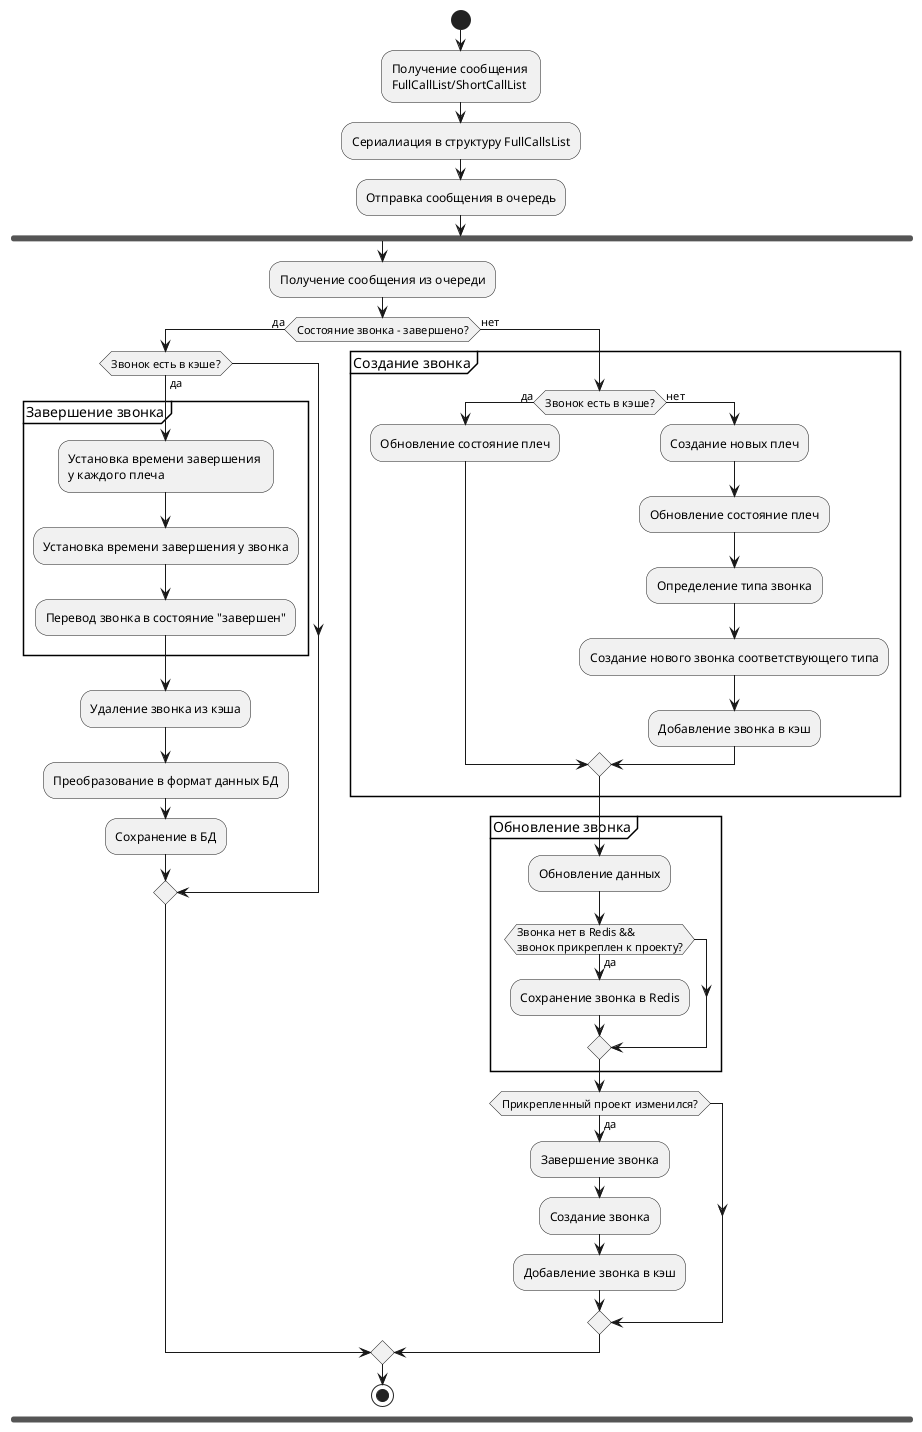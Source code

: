 @startuml

skinparam {
    monochrome true
}

start

:Получение сообщения \nFullCallList/ShortCallList;

:Сериалиация в структуру FullCallsList;

:Отправка сообщения в очередь;

fork

:Получение сообщения из очереди;

if (Состояние звонка - завершено?) then (да)
    if (Звонок есть в кэше?) then (да)
        partition "Завершение звонка" {
            :Установка времени завершения \nу каждого плеча;
            :Установка времени завершения у звонка;
            :Перевод звонка в состояние "завершен";
        }
        :Удаление звонка из кэша;
        :Преобразование в формат данных БД;
        :Сохранение в БД;
    endif
else (нет)
    partition "Создание звонка" {
        if (Звонок есть в кэше?) then (да)
            :Обновление состояние плеч;
        else (нет)
            :Создание новых плеч;
            :Обновление состояние плеч;
            'todo раскрыть как происходит определение?
            :Определение типа звонка;
            :Создание нового звонка соответствующего типа;
            :Добавление звонка в кэш;
        endif
    }
    partition "Обновление звонка" {
        :Обновление данных;
        if (Звонка нет в Redis && \nзвонок прикреплен к проекту?) then (да)
            :Сохранение звонка в Redis;
        endif
        ':Обработка события;
        'todo раскрыть
    }
    if (Прикрепленный проект изменился?) then (да)
        :Завершение звонка;
        :Создание звонка;
        :Добавление звонка в кэш;
    endif
endif

stop

@enduml



